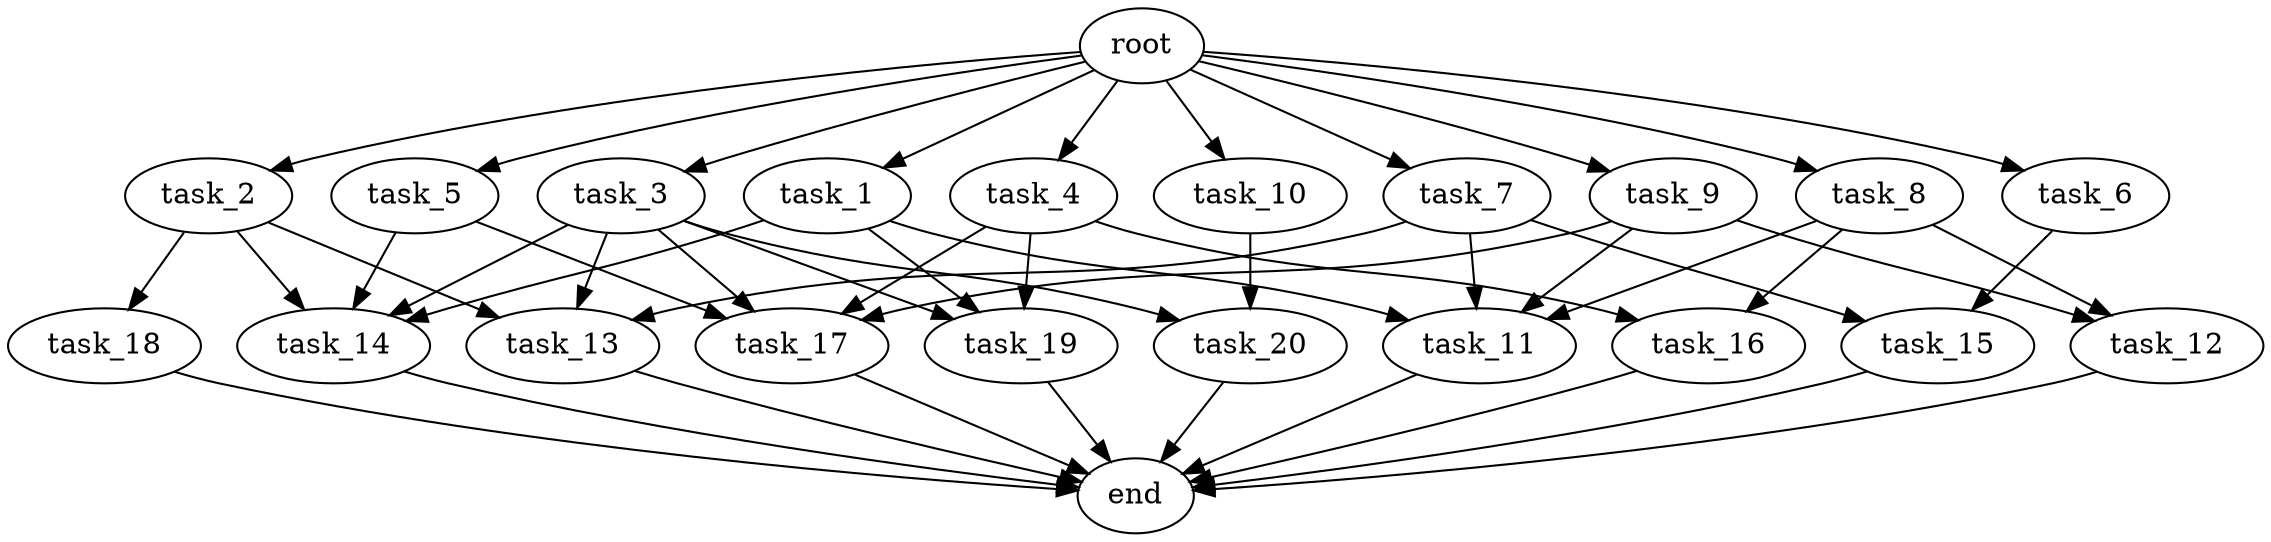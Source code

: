 digraph G {
  root [size="0.000000e+00"];
  task_1 [size="8.557349e+09"];
  task_2 [size="2.179920e+08"];
  task_3 [size="8.219577e+09"];
  task_4 [size="6.897502e+09"];
  task_5 [size="2.760295e+09"];
  task_6 [size="5.537078e+09"];
  task_7 [size="5.563675e+09"];
  task_8 [size="9.259299e+09"];
  task_9 [size="1.547993e+09"];
  task_10 [size="3.783253e+08"];
  task_11 [size="3.557202e+09"];
  task_12 [size="1.384944e+09"];
  task_13 [size="3.671462e+09"];
  task_14 [size="5.821975e+09"];
  task_15 [size="2.330708e+09"];
  task_16 [size="8.110931e+09"];
  task_17 [size="9.199593e+08"];
  task_18 [size="3.998583e+09"];
  task_19 [size="9.178900e+09"];
  task_20 [size="7.342925e+09"];
  end [size="0.000000e+00"];

  root -> task_1 [size="1.000000e-12"];
  root -> task_2 [size="1.000000e-12"];
  root -> task_3 [size="1.000000e-12"];
  root -> task_4 [size="1.000000e-12"];
  root -> task_5 [size="1.000000e-12"];
  root -> task_6 [size="1.000000e-12"];
  root -> task_7 [size="1.000000e-12"];
  root -> task_8 [size="1.000000e-12"];
  root -> task_9 [size="1.000000e-12"];
  root -> task_10 [size="1.000000e-12"];
  task_1 -> task_11 [size="8.893005e+07"];
  task_1 -> task_14 [size="1.455494e+08"];
  task_1 -> task_19 [size="3.059633e+08"];
  task_2 -> task_13 [size="1.223821e+08"];
  task_2 -> task_14 [size="1.455494e+08"];
  task_2 -> task_18 [size="3.998583e+08"];
  task_3 -> task_13 [size="1.223821e+08"];
  task_3 -> task_14 [size="1.455494e+08"];
  task_3 -> task_17 [size="2.299898e+07"];
  task_3 -> task_19 [size="3.059633e+08"];
  task_3 -> task_20 [size="3.671463e+08"];
  task_4 -> task_16 [size="4.055466e+08"];
  task_4 -> task_17 [size="2.299898e+07"];
  task_4 -> task_19 [size="3.059633e+08"];
  task_5 -> task_14 [size="1.455494e+08"];
  task_5 -> task_17 [size="2.299898e+07"];
  task_6 -> task_15 [size="1.165354e+08"];
  task_7 -> task_11 [size="8.893005e+07"];
  task_7 -> task_13 [size="1.223821e+08"];
  task_7 -> task_15 [size="1.165354e+08"];
  task_8 -> task_11 [size="8.893005e+07"];
  task_8 -> task_12 [size="6.924718e+07"];
  task_8 -> task_16 [size="4.055466e+08"];
  task_9 -> task_11 [size="8.893005e+07"];
  task_9 -> task_12 [size="6.924718e+07"];
  task_9 -> task_17 [size="2.299898e+07"];
  task_10 -> task_20 [size="3.671463e+08"];
  task_11 -> end [size="1.000000e-12"];
  task_12 -> end [size="1.000000e-12"];
  task_13 -> end [size="1.000000e-12"];
  task_14 -> end [size="1.000000e-12"];
  task_15 -> end [size="1.000000e-12"];
  task_16 -> end [size="1.000000e-12"];
  task_17 -> end [size="1.000000e-12"];
  task_18 -> end [size="1.000000e-12"];
  task_19 -> end [size="1.000000e-12"];
  task_20 -> end [size="1.000000e-12"];
}
